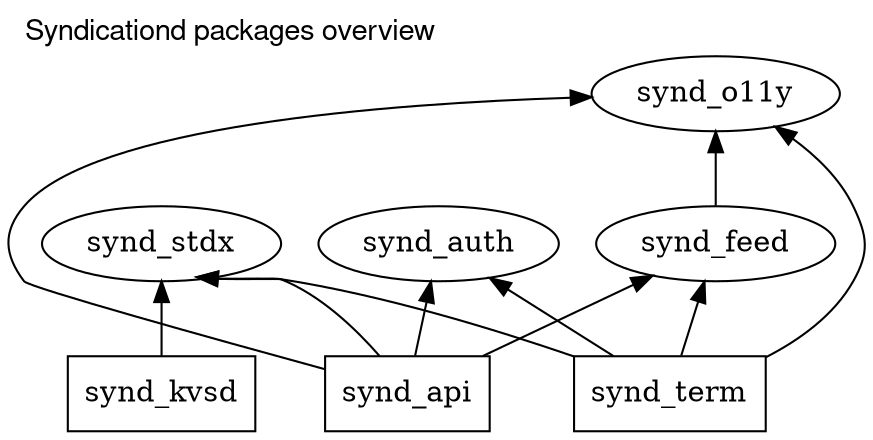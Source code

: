 digraph {
    graph [
        layout=dot,
        rankdir=BT,
        label="Syndicationd packages overview",
        labelloc="top", // t(top) | b(bottom)
        labeljust="left", // l(left) | c(center) | r(right)
        fontname="Helvetica,Arial,sans-serif"
        compound=true; 
        newrank=true
    ];

    stdx [ label="synd_stdx" ]
    o11y [ label="synd_o11y" ]
    auth [ label="synd_auth" ]
    feed [ label="synd_feed" ]

    kvsd [ label="synd_kvsd", shape="box" ]
    term [ label="synd_term", shape="box" ]
    api  [ label="synd_api", shape="box" ]

    kvsd -> stdx [ headport="s" ]

    feed -> o11y

    term -> stdx [ headport="se" ]
    term -> o11y
    term -> auth
    term -> feed

    api  -> stdx [ headport="se" ]
    api  -> o11y
    api  -> auth
    api  -> feed
}

